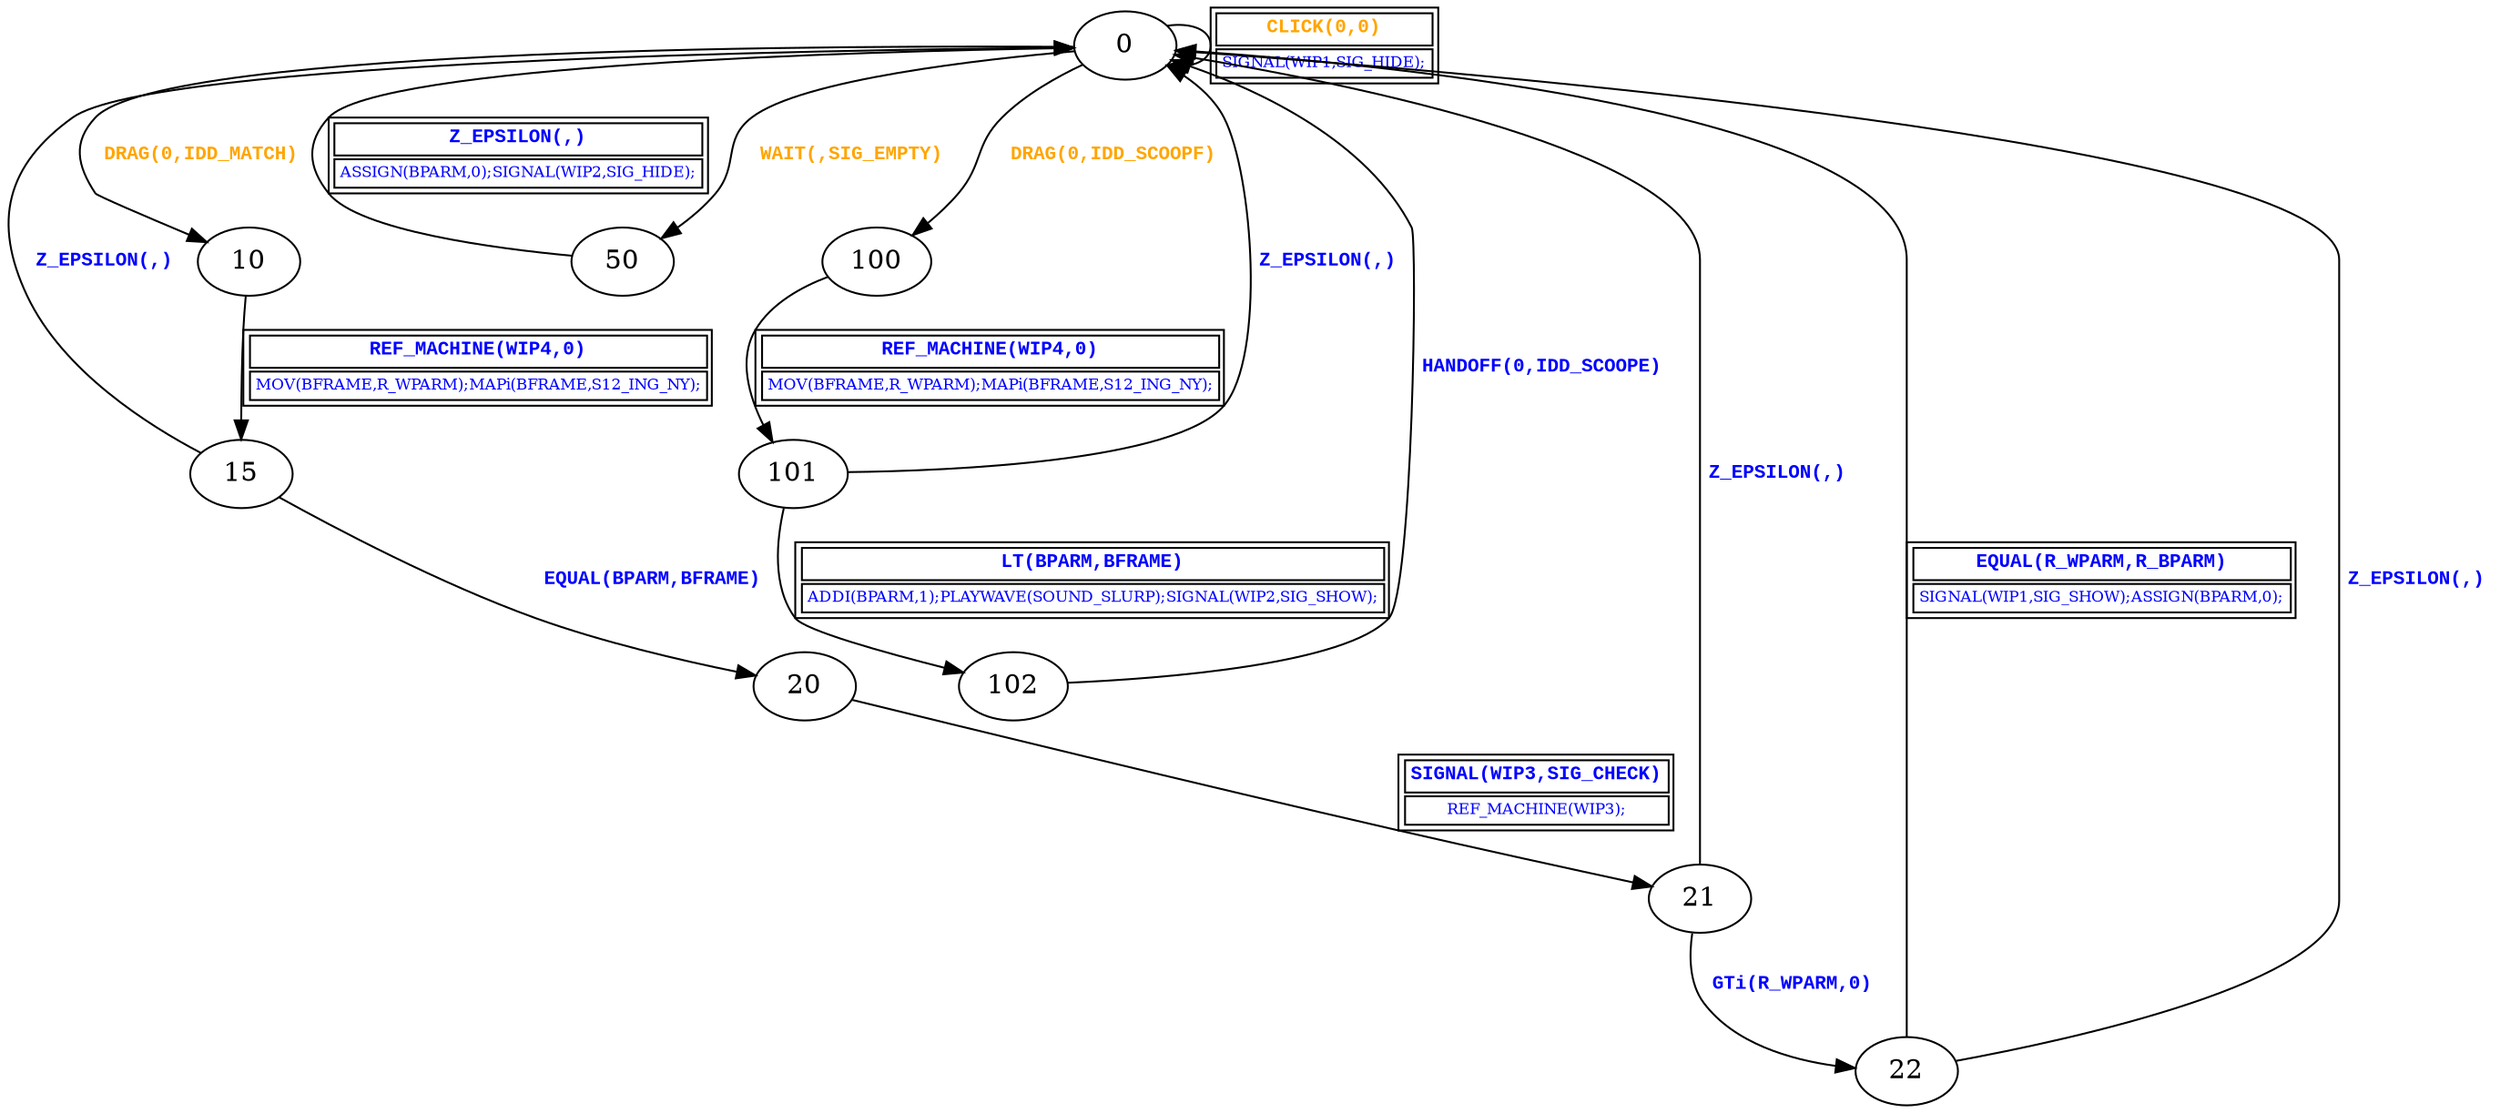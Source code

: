 digraph {
 node [shape=oval];
"0" -> "0"[fontcolor=orange, label=< <table border="1"><tr><td><font face="Courier New" point-size="10"><b>CLICK(0,0)<br align="left"/></b></font></td></tr>
<tr><td><font point-size="8" color ="blue">SIGNAL(WIP1,SIG_HIDE);<br align="left"/></font></td></tr></table>>];
"0" -> "10"[fontcolor=orange, label=< <table border="0"><tr><td><font face="Courier New" point-size="10"><b>DRAG(0,IDD_MATCH)<br align="left"/></b></font></td></tr>
</table>>];
"0" -> "100"[fontcolor=orange, label=< <table border="0"><tr><td><font face="Courier New" point-size="10"><b>DRAG(0,IDD_SCOOPF)<br align="left"/></b></font></td></tr>
</table>>];
"0" -> "50"[fontcolor=orange, label=< <table border="0"><tr><td><font face="Courier New" point-size="10"><b>WAIT(,SIG_EMPTY)<br align="left"/></b></font></td></tr>
</table>>];
"10" -> "15"[fontcolor=blue, label=< <table border="1"><tr><td><font face="Courier New" point-size="10"><b>REF_MACHINE(WIP4,0)<br align="left"/></b></font></td></tr>
<tr><td><font point-size="8" color ="blue">MOV(BFRAME,R_WPARM);MAPi(BFRAME,S12_ING_NY);<br align="left"/></font></td></tr></table>>];
"100" -> "101"[fontcolor=blue, label=< <table border="1"><tr><td><font face="Courier New" point-size="10"><b>REF_MACHINE(WIP4,0)<br align="left"/></b></font></td></tr>
<tr><td><font point-size="8" color ="blue">MOV(BFRAME,R_WPARM);MAPi(BFRAME,S12_ING_NY);<br align="left"/></font></td></tr></table>>];
"101" -> "102"[fontcolor=blue, label=< <table border="1"><tr><td><font face="Courier New" point-size="10"><b>LT(BPARM,BFRAME)<br align="left"/></b></font></td></tr>
<tr><td><font point-size="8" color ="blue">ADDI(BPARM,1);PLAYWAVE(SOUND_SLURP);SIGNAL(WIP2,SIG_SHOW);<br align="left"/></font></td></tr></table>>];
"101" -> "0"[fontcolor=blue, label=< <table border="0"><tr><td><font face="Courier New" point-size="10"><b>Z_EPSILON(,)<br align="left"/></b></font></td></tr>
</table>>];
"102" -> "0"[fontcolor=blue, label=< <table border="0"><tr><td><font face="Courier New" point-size="10"><b>HANDOFF(0,IDD_SCOOPE)<br align="left"/></b></font></td></tr>
</table>>];
"15" -> "20"[fontcolor=blue, label=< <table border="0"><tr><td><font face="Courier New" point-size="10"><b>EQUAL(BPARM,BFRAME)<br align="left"/></b></font></td></tr>
</table>>];
"15" -> "0"[fontcolor=blue, label=< <table border="0"><tr><td><font face="Courier New" point-size="10"><b>Z_EPSILON(,)<br align="left"/></b></font></td></tr>
</table>>];
"20" -> "21"[fontcolor=blue, label=< <table border="1"><tr><td><font face="Courier New" point-size="10"><b>SIGNAL(WIP3,SIG_CHECK)<br align="left"/></b></font></td></tr>
<tr><td><font point-size="8" color ="blue">REF_MACHINE(WIP3);<br align="left"/></font></td></tr></table>>];
"21" -> "22"[fontcolor=blue, label=< <table border="0"><tr><td><font face="Courier New" point-size="10"><b>GTi(R_WPARM,0)<br align="left"/></b></font></td></tr>
</table>>];
"21" -> "0"[fontcolor=blue, label=< <table border="0"><tr><td><font face="Courier New" point-size="10"><b>Z_EPSILON(,)<br align="left"/></b></font></td></tr>
</table>>];
"22" -> "0"[fontcolor=blue, label=< <table border="1"><tr><td><font face="Courier New" point-size="10"><b>EQUAL(R_WPARM,R_BPARM)<br align="left"/></b></font></td></tr>
<tr><td><font point-size="8" color ="blue">SIGNAL(WIP1,SIG_SHOW);ASSIGN(BPARM,0);<br align="left"/></font></td></tr></table>>];
"22" -> "0"[fontcolor=blue, label=< <table border="0"><tr><td><font face="Courier New" point-size="10"><b>Z_EPSILON(,)<br align="left"/></b></font></td></tr>
</table>>];
"50" -> "0"[fontcolor=blue, label=< <table border="1"><tr><td><font face="Courier New" point-size="10"><b>Z_EPSILON(,)<br align="left"/></b></font></td></tr>
<tr><td><font point-size="8" color ="blue">ASSIGN(BPARM,0);SIGNAL(WIP2,SIG_HIDE);<br align="left"/></font></td></tr></table>>];
}
